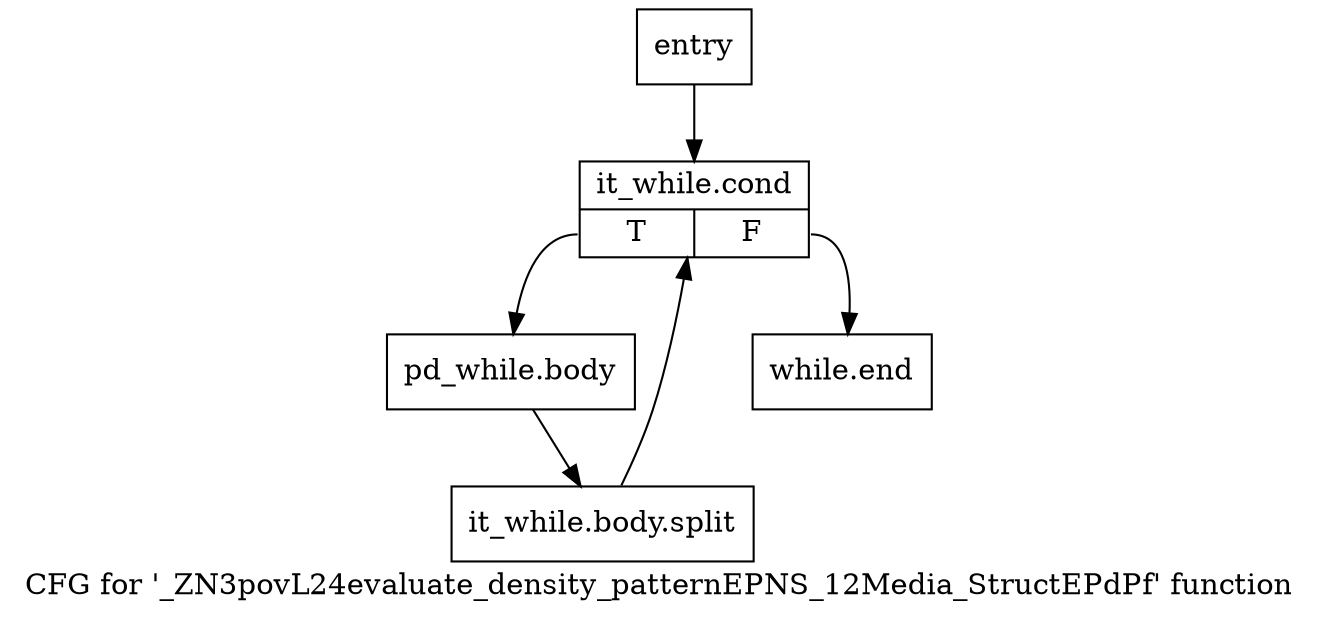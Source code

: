 digraph "CFG for '_ZN3povL24evaluate_density_patternEPNS_12Media_StructEPdPf' function" {
	label="CFG for '_ZN3povL24evaluate_density_patternEPNS_12Media_StructEPdPf' function";

	Node0x1653420 [shape=record,label="{entry}"];
	Node0x1653420 -> Node0x1653470;
	Node0x1653470 [shape=record,label="{it_while.cond|{<s0>T|<s1>F}}"];
	Node0x1653470:s0 -> Node0x16534c0;
	Node0x1653470:s1 -> Node0x1653510;
	Node0x16534c0 [shape=record,label="{pd_while.body}"];
	Node0x16534c0 -> Node0x3297f00;
	Node0x3297f00 [shape=record,label="{it_while.body.split}"];
	Node0x3297f00 -> Node0x1653470;
	Node0x1653510 [shape=record,label="{while.end}"];
}
